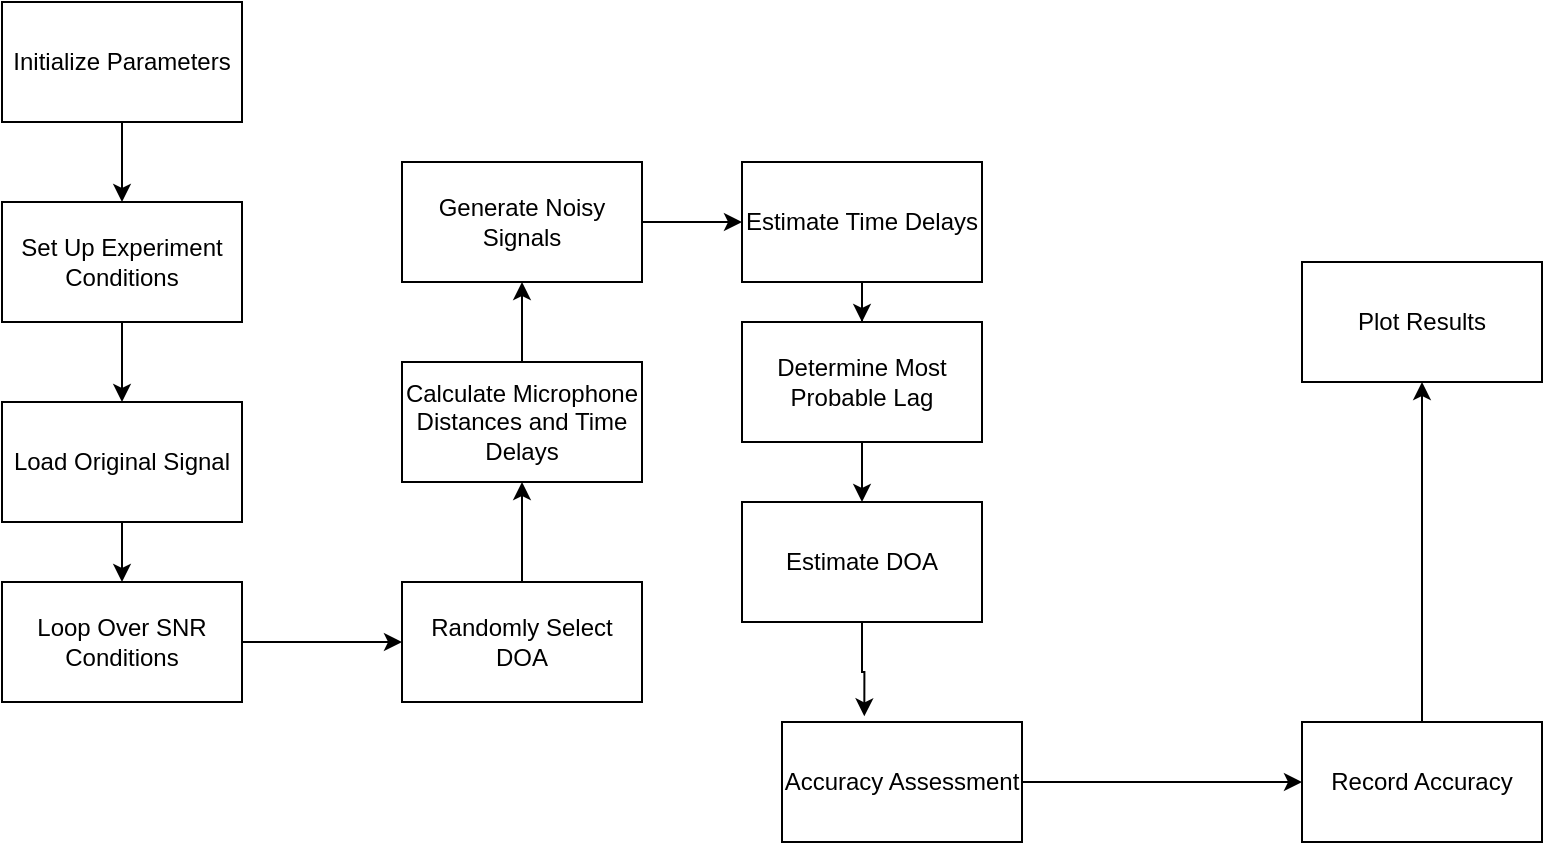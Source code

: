 <mxfile version="24.4.4" type="device">
  <diagram name="第 1 页" id="LhFNHWYRA9qEoCRVjXH2">
    <mxGraphModel dx="1002" dy="569" grid="1" gridSize="10" guides="1" tooltips="1" connect="1" arrows="1" fold="1" page="1" pageScale="1" pageWidth="827" pageHeight="1169" math="0" shadow="0">
      <root>
        <mxCell id="0" />
        <mxCell id="1" parent="0" />
        <mxCell id="hoCwqsAvkDKEgcYhfA8v-2" style="edgeStyle=orthogonalEdgeStyle;rounded=0;orthogonalLoop=1;jettySize=auto;html=1;" edge="1" parent="1" source="hoCwqsAvkDKEgcYhfA8v-1" target="hoCwqsAvkDKEgcYhfA8v-3">
          <mxGeometry relative="1" as="geometry">
            <mxPoint x="430" y="160" as="targetPoint" />
          </mxGeometry>
        </mxCell>
        <mxCell id="hoCwqsAvkDKEgcYhfA8v-1" value="Initialize Parameters" style="rounded=0;whiteSpace=wrap;html=1;" vertex="1" parent="1">
          <mxGeometry x="370" y="60" width="120" height="60" as="geometry" />
        </mxCell>
        <mxCell id="hoCwqsAvkDKEgcYhfA8v-5" value="" style="edgeStyle=orthogonalEdgeStyle;rounded=0;orthogonalLoop=1;jettySize=auto;html=1;" edge="1" parent="1" source="hoCwqsAvkDKEgcYhfA8v-3" target="hoCwqsAvkDKEgcYhfA8v-4">
          <mxGeometry relative="1" as="geometry" />
        </mxCell>
        <mxCell id="hoCwqsAvkDKEgcYhfA8v-3" value="Set Up Experiment Conditions" style="rounded=0;whiteSpace=wrap;html=1;" vertex="1" parent="1">
          <mxGeometry x="370" y="160" width="120" height="60" as="geometry" />
        </mxCell>
        <mxCell id="hoCwqsAvkDKEgcYhfA8v-7" value="" style="edgeStyle=orthogonalEdgeStyle;rounded=0;orthogonalLoop=1;jettySize=auto;html=1;" edge="1" parent="1" source="hoCwqsAvkDKEgcYhfA8v-4" target="hoCwqsAvkDKEgcYhfA8v-6">
          <mxGeometry relative="1" as="geometry" />
        </mxCell>
        <mxCell id="hoCwqsAvkDKEgcYhfA8v-4" value="Load Original Signal" style="rounded=0;whiteSpace=wrap;html=1;" vertex="1" parent="1">
          <mxGeometry x="370" y="260" width="120" height="60" as="geometry" />
        </mxCell>
        <mxCell id="hoCwqsAvkDKEgcYhfA8v-9" value="" style="edgeStyle=orthogonalEdgeStyle;rounded=0;orthogonalLoop=1;jettySize=auto;html=1;" edge="1" parent="1" source="hoCwqsAvkDKEgcYhfA8v-6" target="hoCwqsAvkDKEgcYhfA8v-8">
          <mxGeometry relative="1" as="geometry" />
        </mxCell>
        <mxCell id="hoCwqsAvkDKEgcYhfA8v-6" value="Loop Over SNR Conditions" style="rounded=0;whiteSpace=wrap;html=1;" vertex="1" parent="1">
          <mxGeometry x="370" y="350" width="120" height="60" as="geometry" />
        </mxCell>
        <mxCell id="hoCwqsAvkDKEgcYhfA8v-11" value="" style="edgeStyle=orthogonalEdgeStyle;rounded=0;orthogonalLoop=1;jettySize=auto;html=1;" edge="1" parent="1" source="hoCwqsAvkDKEgcYhfA8v-8" target="hoCwqsAvkDKEgcYhfA8v-10">
          <mxGeometry relative="1" as="geometry" />
        </mxCell>
        <mxCell id="hoCwqsAvkDKEgcYhfA8v-8" value="Randomly Select DOA" style="rounded=0;whiteSpace=wrap;html=1;" vertex="1" parent="1">
          <mxGeometry x="570" y="350" width="120" height="60" as="geometry" />
        </mxCell>
        <mxCell id="hoCwqsAvkDKEgcYhfA8v-13" value="" style="edgeStyle=orthogonalEdgeStyle;rounded=0;orthogonalLoop=1;jettySize=auto;html=1;" edge="1" parent="1" source="hoCwqsAvkDKEgcYhfA8v-10" target="hoCwqsAvkDKEgcYhfA8v-12">
          <mxGeometry relative="1" as="geometry" />
        </mxCell>
        <mxCell id="hoCwqsAvkDKEgcYhfA8v-10" value="Calculate Microphone Distances and Time Delays" style="rounded=0;whiteSpace=wrap;html=1;" vertex="1" parent="1">
          <mxGeometry x="570" y="240" width="120" height="60" as="geometry" />
        </mxCell>
        <mxCell id="hoCwqsAvkDKEgcYhfA8v-15" value="" style="edgeStyle=orthogonalEdgeStyle;rounded=0;orthogonalLoop=1;jettySize=auto;html=1;" edge="1" parent="1" source="hoCwqsAvkDKEgcYhfA8v-12" target="hoCwqsAvkDKEgcYhfA8v-14">
          <mxGeometry relative="1" as="geometry" />
        </mxCell>
        <mxCell id="hoCwqsAvkDKEgcYhfA8v-12" value="Generate Noisy Signals" style="rounded=0;whiteSpace=wrap;html=1;" vertex="1" parent="1">
          <mxGeometry x="570" y="140" width="120" height="60" as="geometry" />
        </mxCell>
        <mxCell id="hoCwqsAvkDKEgcYhfA8v-17" value="" style="edgeStyle=orthogonalEdgeStyle;rounded=0;orthogonalLoop=1;jettySize=auto;html=1;" edge="1" parent="1" source="hoCwqsAvkDKEgcYhfA8v-14" target="hoCwqsAvkDKEgcYhfA8v-16">
          <mxGeometry relative="1" as="geometry" />
        </mxCell>
        <mxCell id="hoCwqsAvkDKEgcYhfA8v-25" style="edgeStyle=orthogonalEdgeStyle;rounded=0;orthogonalLoop=1;jettySize=auto;html=1;" edge="1" parent="1" source="hoCwqsAvkDKEgcYhfA8v-14">
          <mxGeometry relative="1" as="geometry">
            <mxPoint x="800" y="220" as="targetPoint" />
          </mxGeometry>
        </mxCell>
        <mxCell id="hoCwqsAvkDKEgcYhfA8v-14" value="Estimate Time Delays" style="whiteSpace=wrap;html=1;rounded=0;" vertex="1" parent="1">
          <mxGeometry x="740" y="140" width="120" height="60" as="geometry" />
        </mxCell>
        <mxCell id="hoCwqsAvkDKEgcYhfA8v-16" value="Estimate DOA" style="whiteSpace=wrap;html=1;rounded=0;" vertex="1" parent="1">
          <mxGeometry x="740" y="310" width="120" height="60" as="geometry" />
        </mxCell>
        <mxCell id="hoCwqsAvkDKEgcYhfA8v-21" value="" style="edgeStyle=orthogonalEdgeStyle;rounded=0;orthogonalLoop=1;jettySize=auto;html=1;" edge="1" parent="1" source="hoCwqsAvkDKEgcYhfA8v-18" target="hoCwqsAvkDKEgcYhfA8v-20">
          <mxGeometry relative="1" as="geometry" />
        </mxCell>
        <mxCell id="hoCwqsAvkDKEgcYhfA8v-18" value="Accuracy Assessment" style="rounded=0;whiteSpace=wrap;html=1;" vertex="1" parent="1">
          <mxGeometry x="760" y="420" width="120" height="60" as="geometry" />
        </mxCell>
        <mxCell id="hoCwqsAvkDKEgcYhfA8v-19" style="edgeStyle=orthogonalEdgeStyle;rounded=0;orthogonalLoop=1;jettySize=auto;html=1;exitX=0.5;exitY=1;exitDx=0;exitDy=0;entryX=0.343;entryY=-0.047;entryDx=0;entryDy=0;entryPerimeter=0;" edge="1" parent="1" source="hoCwqsAvkDKEgcYhfA8v-16" target="hoCwqsAvkDKEgcYhfA8v-18">
          <mxGeometry relative="1" as="geometry" />
        </mxCell>
        <mxCell id="hoCwqsAvkDKEgcYhfA8v-23" value="" style="edgeStyle=orthogonalEdgeStyle;rounded=0;orthogonalLoop=1;jettySize=auto;html=1;" edge="1" parent="1" source="hoCwqsAvkDKEgcYhfA8v-20" target="hoCwqsAvkDKEgcYhfA8v-22">
          <mxGeometry relative="1" as="geometry" />
        </mxCell>
        <mxCell id="hoCwqsAvkDKEgcYhfA8v-20" value="Record Accuracy" style="whiteSpace=wrap;html=1;rounded=0;" vertex="1" parent="1">
          <mxGeometry x="1020" y="420" width="120" height="60" as="geometry" />
        </mxCell>
        <mxCell id="hoCwqsAvkDKEgcYhfA8v-22" value="Plot Results" style="whiteSpace=wrap;html=1;rounded=0;" vertex="1" parent="1">
          <mxGeometry x="1020" y="190" width="120" height="60" as="geometry" />
        </mxCell>
        <mxCell id="hoCwqsAvkDKEgcYhfA8v-24" value="Determine Most Probable Lag" style="rounded=0;whiteSpace=wrap;html=1;" vertex="1" parent="1">
          <mxGeometry x="740" y="220" width="120" height="60" as="geometry" />
        </mxCell>
      </root>
    </mxGraphModel>
  </diagram>
</mxfile>
